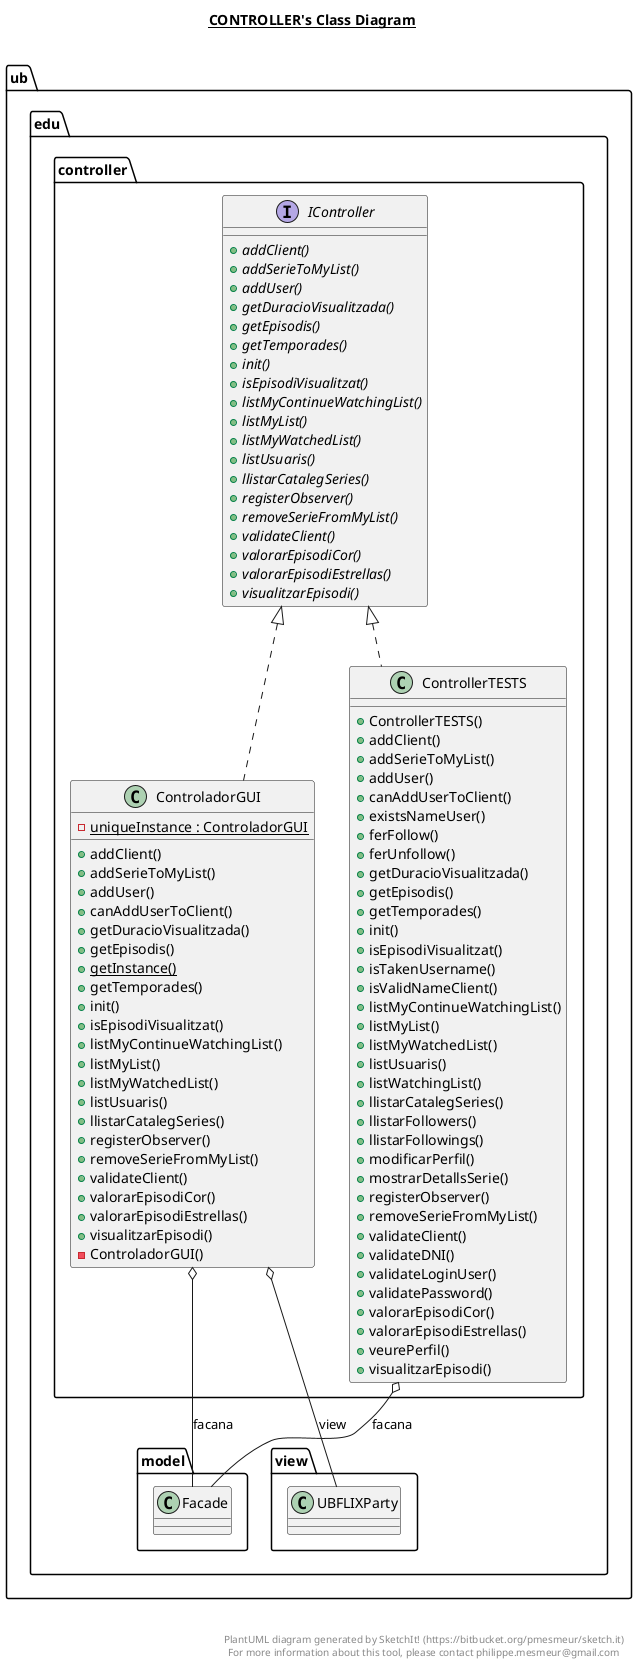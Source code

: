@startuml

title __CONTROLLER's Class Diagram__\n

    namespace ub.edu.controller {
      class ub.edu.controller.ControladorGUI {
          {static} - uniqueInstance : ControladorGUI
          + addClient()
          + addSerieToMyList()
          + addUser()
          + canAddUserToClient()
          + getDuracioVisualitzada()
          + getEpisodis()
          {static} + getInstance()
          + getTemporades()
          + init()
          + isEpisodiVisualitzat()
          + listMyContinueWatchingList()
          + listMyList()
          + listMyWatchedList()
          + listUsuaris()
          + llistarCatalegSeries()
          + registerObserver()
          + removeSerieFromMyList()
          + validateClient()
          + valorarEpisodiCor()
          + valorarEpisodiEstrellas()
          + visualitzarEpisodi()
          - ControladorGUI()
      }
    }

  


    namespace ub.edu.controller {
      class ub.edu.controller.ControllerTESTS {
          + ControllerTESTS()
          + addClient()
          + addSerieToMyList()
          + addUser()
          + canAddUserToClient()
          + existsNameUser()
          + ferFollow()
          + ferUnfollow()
          + getDuracioVisualitzada()
          + getEpisodis()
          + getTemporades()
          + init()
          + isEpisodiVisualitzat()
          + isTakenUsername()
          + isValidNameClient()
          + listMyContinueWatchingList()
          + listMyList()
          + listMyWatchedList()
          + listUsuaris()
          + listWatchingList()
          + llistarCatalegSeries()
          + llistarFollowers()
          + llistarFollowings()
          + modificarPerfil()
          + mostrarDetallsSerie()
          + registerObserver()
          + removeSerieFromMyList()
          + validateClient()
          + validateDNI()
          + validateLoginUser()
          + validatePassword()
          + valorarEpisodiCor()
          + valorarEpisodiEstrellas()
          + veurePerfil()
          + visualitzarEpisodi()
      }
    }

  

    namespace ub.edu.controller {
      interface ub.edu.controller.IController {
          {abstract} + addClient()
          {abstract} + addSerieToMyList()
          {abstract} + addUser()
          {abstract} + getDuracioVisualitzada()
          {abstract} + getEpisodis()
          {abstract} + getTemporades()
          {abstract} + init()
          {abstract} + isEpisodiVisualitzat()
          {abstract} + listMyContinueWatchingList()
          {abstract} + listMyList()
          {abstract} + listMyWatchedList()
          {abstract} + listUsuaris()
          {abstract} + llistarCatalegSeries()
          {abstract} + registerObserver()
          {abstract} + removeSerieFromMyList()
          {abstract} + validateClient()
          {abstract} + valorarEpisodiCor()
          {abstract} + valorarEpisodiEstrellas()
          {abstract} + visualitzarEpisodi()
      }
    }

  

  ub.edu.controller.ControladorGUI .up.|> ub.edu.controller.IController
  ub.edu.controller.ControladorGUI o-- ub.edu.model.Facade : facana
  ub.edu.controller.ControladorGUI o-- ub.edu.view.UBFLIXParty : view
  ub.edu.controller.ControllerTESTS .up.|> ub.edu.controller.IController
  ub.edu.controller.ControllerTESTS o-- ub.edu.model.Facade : facana


right footer


PlantUML diagram generated by SketchIt! (https://bitbucket.org/pmesmeur/sketch.it)
For more information about this tool, please contact philippe.mesmeur@gmail.com
endfooter

@enduml
